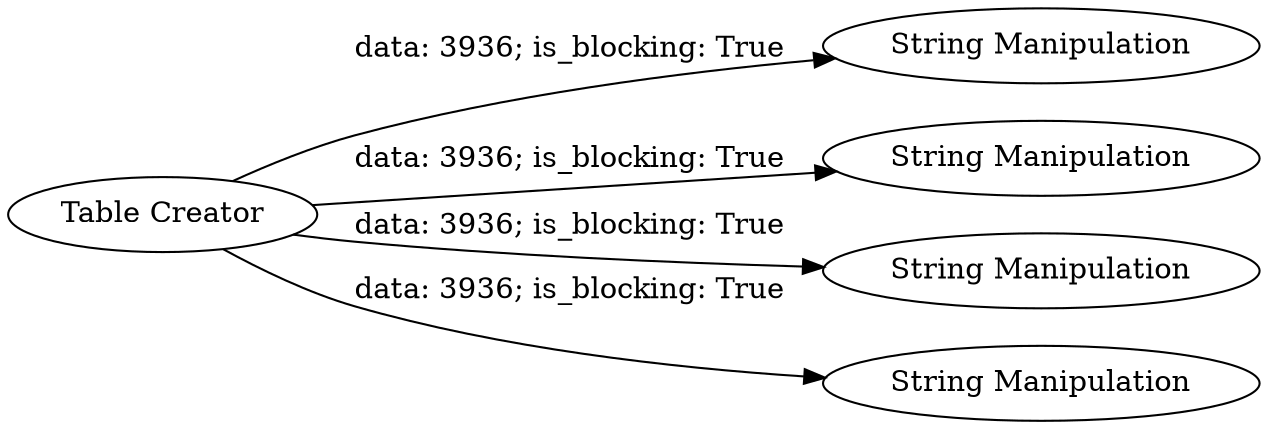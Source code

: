 digraph {
	"-6618361149751678809_1" [label="Table Creator"]
	"-6618361149751678809_2" [label="String Manipulation"]
	"-6618361149751678809_5" [label="String Manipulation"]
	"-6618361149751678809_4" [label="String Manipulation"]
	"-6618361149751678809_3" [label="String Manipulation"]
	"-6618361149751678809_1" -> "-6618361149751678809_3" [label="data: 3936; is_blocking: True"]
	"-6618361149751678809_1" -> "-6618361149751678809_5" [label="data: 3936; is_blocking: True"]
	"-6618361149751678809_1" -> "-6618361149751678809_4" [label="data: 3936; is_blocking: True"]
	"-6618361149751678809_1" -> "-6618361149751678809_2" [label="data: 3936; is_blocking: True"]
	rankdir=LR
}
